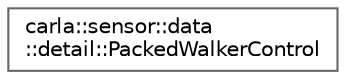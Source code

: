 digraph "类继承关系图"
{
 // INTERACTIVE_SVG=YES
 // LATEX_PDF_SIZE
  bgcolor="transparent";
  edge [fontname=Helvetica,fontsize=10,labelfontname=Helvetica,labelfontsize=10];
  node [fontname=Helvetica,fontsize=10,shape=box,height=0.2,width=0.4];
  rankdir="LR";
  Node0 [id="Node000000",label="carla::sensor::data\l::detail::PackedWalkerControl",height=0.2,width=0.4,color="grey40", fillcolor="white", style="filled",URL="$d8/df4/classcarla_1_1sensor_1_1data_1_1detail_1_1PackedWalkerControl.html",tooltip=" "];
}
